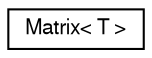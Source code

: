 digraph "Graficzna hierarchia klas"
{
 // LATEX_PDF_SIZE
  edge [fontname="FreeSans",fontsize="10",labelfontname="FreeSans",labelfontsize="10"];
  node [fontname="FreeSans",fontsize="10",shape=record];
  rankdir="LR";
  Node0 [label="Matrix\< T \>",height=0.2,width=0.4,color="black", fillcolor="white", style="filled",URL="$a00084.html",tooltip="Klasa Matrix reprezentuje macierz kwadratowa, ktorej wielkosc podajemy przy deklaracji obiektu,..."];
}
